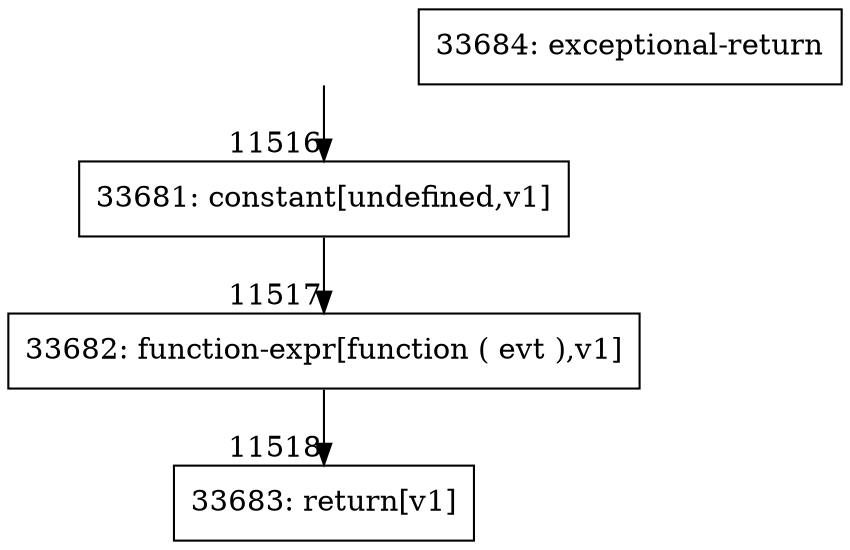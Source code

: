 digraph {
rankdir="TD"
BB_entry855[shape=none,label=""];
BB_entry855 -> BB11516 [tailport=s, headport=n, headlabel="    11516"]
BB11516 [shape=record label="{33681: constant[undefined,v1]}" ] 
BB11516 -> BB11517 [tailport=s, headport=n, headlabel="      11517"]
BB11517 [shape=record label="{33682: function-expr[function ( evt ),v1]}" ] 
BB11517 -> BB11518 [tailport=s, headport=n, headlabel="      11518"]
BB11518 [shape=record label="{33683: return[v1]}" ] 
BB11519 [shape=record label="{33684: exceptional-return}" ] 
//#$~ 16095
}

